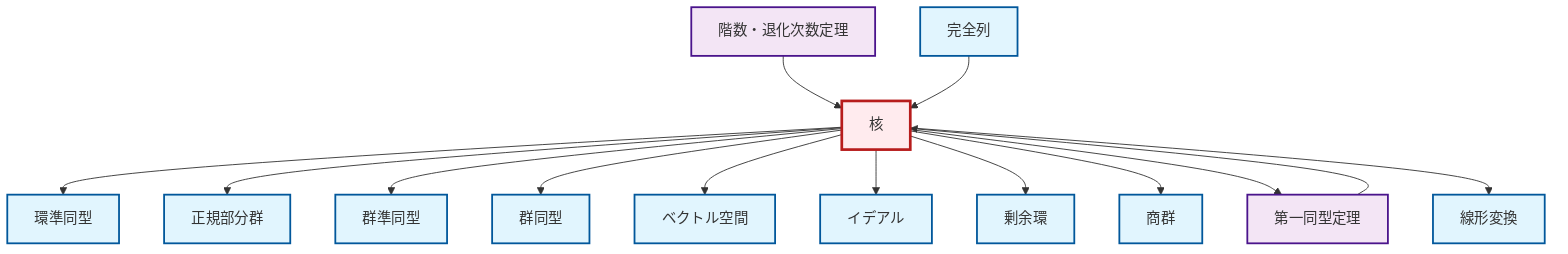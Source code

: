 graph TD
    classDef definition fill:#e1f5fe,stroke:#01579b,stroke-width:2px
    classDef theorem fill:#f3e5f5,stroke:#4a148c,stroke-width:2px
    classDef axiom fill:#fff3e0,stroke:#e65100,stroke-width:2px
    classDef example fill:#e8f5e9,stroke:#1b5e20,stroke-width:2px
    classDef current fill:#ffebee,stroke:#b71c1c,stroke-width:3px
    def-quotient-ring["剰余環"]:::definition
    def-kernel["核"]:::definition
    def-vector-space["ベクトル空間"]:::definition
    thm-rank-nullity["階数・退化次数定理"]:::theorem
    def-isomorphism["群同型"]:::definition
    def-quotient-group["商群"]:::definition
    thm-first-isomorphism["第一同型定理"]:::theorem
    def-exact-sequence["完全列"]:::definition
    def-normal-subgroup["正規部分群"]:::definition
    def-homomorphism["群準同型"]:::definition
    def-ideal["イデアル"]:::definition
    def-ring-homomorphism["環準同型"]:::definition
    def-linear-transformation["線形変換"]:::definition
    thm-rank-nullity --> def-kernel
    def-kernel --> def-ring-homomorphism
    def-kernel --> def-normal-subgroup
    def-kernel --> def-homomorphism
    def-kernel --> def-isomorphism
    def-kernel --> def-vector-space
    def-kernel --> def-ideal
    def-kernel --> def-quotient-ring
    thm-first-isomorphism --> def-kernel
    def-kernel --> def-quotient-group
    def-exact-sequence --> def-kernel
    def-kernel --> thm-first-isomorphism
    def-kernel --> def-linear-transformation
    class def-kernel current